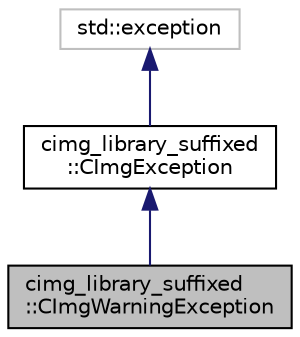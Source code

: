 digraph "cimg_library_suffixed::CImgWarningException"
{
  edge [fontname="Helvetica",fontsize="10",labelfontname="Helvetica",labelfontsize="10"];
  node [fontname="Helvetica",fontsize="10",shape=record];
  Node0 [label="cimg_library_suffixed\l::CImgWarningException",height=0.2,width=0.4,color="black", fillcolor="grey75", style="filled", fontcolor="black"];
  Node1 -> Node0 [dir="back",color="midnightblue",fontsize="10",style="solid",fontname="Helvetica"];
  Node1 [label="cimg_library_suffixed\l::CImgException",height=0.2,width=0.4,color="black", fillcolor="white", style="filled",URL="$structcimg__library__suffixed_1_1_c_img_exception.html",tooltip="Instances of CImgException are thrown when errors are encountered in a  function call. "];
  Node2 -> Node1 [dir="back",color="midnightblue",fontsize="10",style="solid",fontname="Helvetica"];
  Node2 [label="std::exception",height=0.2,width=0.4,color="grey75", fillcolor="white", style="filled"];
}
